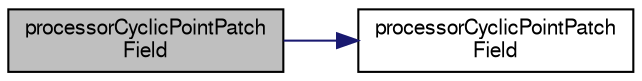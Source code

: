 digraph "processorCyclicPointPatchField"
{
  bgcolor="transparent";
  edge [fontname="FreeSans",fontsize="10",labelfontname="FreeSans",labelfontsize="10"];
  node [fontname="FreeSans",fontsize="10",shape=record];
  rankdir="LR";
  Node7 [label="processorCyclicPointPatch\lField",height=0.2,width=0.4,color="black", fillcolor="grey75", style="filled", fontcolor="black"];
  Node7 -> Node8 [color="midnightblue",fontsize="10",style="solid",fontname="FreeSans"];
  Node8 [label="processorCyclicPointPatch\lField",height=0.2,width=0.4,color="black",URL="$a26602.html#a0e111ea0f2cb34c7d34d863e36e34001",tooltip="Construct from patch and internal field. "];
}
